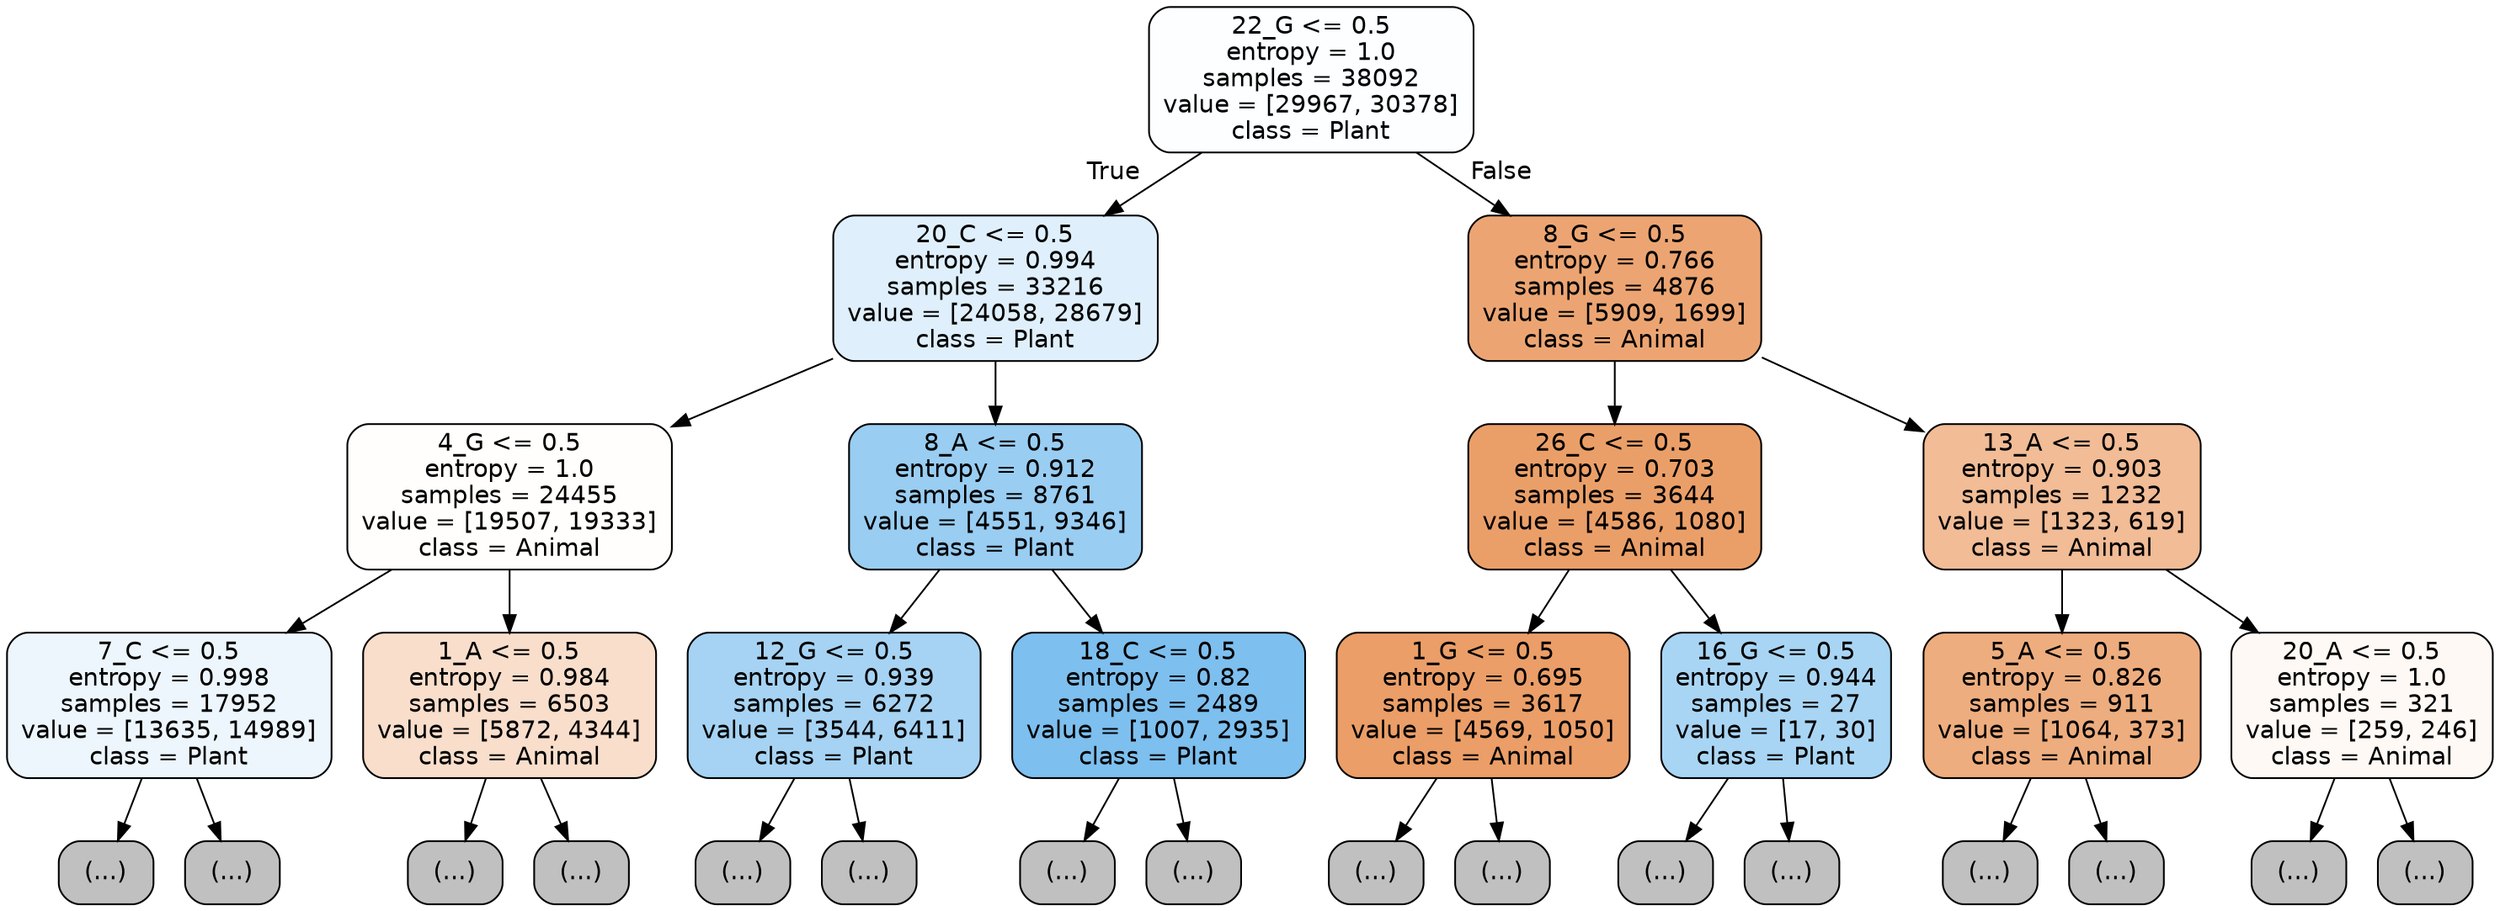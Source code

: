 digraph Tree {
node [shape=box, style="filled, rounded", color="black", fontname="helvetica"] ;
edge [fontname="helvetica"] ;
0 [label="22_G <= 0.5\nentropy = 1.0\nsamples = 38092\nvalue = [29967, 30378]\nclass = Plant", fillcolor="#fcfeff"] ;
1 [label="20_C <= 0.5\nentropy = 0.994\nsamples = 33216\nvalue = [24058, 28679]\nclass = Plant", fillcolor="#dfeffb"] ;
0 -> 1 [labeldistance=2.5, labelangle=45, headlabel="True"] ;
2 [label="4_G <= 0.5\nentropy = 1.0\nsamples = 24455\nvalue = [19507, 19333]\nclass = Animal", fillcolor="#fffefd"] ;
1 -> 2 ;
3 [label="7_C <= 0.5\nentropy = 0.998\nsamples = 17952\nvalue = [13635, 14989]\nclass = Plant", fillcolor="#edf6fd"] ;
2 -> 3 ;
4 [label="(...)", fillcolor="#C0C0C0"] ;
3 -> 4 ;
6227 [label="(...)", fillcolor="#C0C0C0"] ;
3 -> 6227 ;
7810 [label="1_A <= 0.5\nentropy = 0.984\nsamples = 6503\nvalue = [5872, 4344]\nclass = Animal", fillcolor="#f8decb"] ;
2 -> 7810 ;
7811 [label="(...)", fillcolor="#C0C0C0"] ;
7810 -> 7811 ;
10522 [label="(...)", fillcolor="#C0C0C0"] ;
7810 -> 10522 ;
11321 [label="8_A <= 0.5\nentropy = 0.912\nsamples = 8761\nvalue = [4551, 9346]\nclass = Plant", fillcolor="#99cdf2"] ;
1 -> 11321 ;
11322 [label="12_G <= 0.5\nentropy = 0.939\nsamples = 6272\nvalue = [3544, 6411]\nclass = Plant", fillcolor="#a6d3f3"] ;
11321 -> 11322 ;
11323 [label="(...)", fillcolor="#C0C0C0"] ;
11322 -> 11323 ;
13276 [label="(...)", fillcolor="#C0C0C0"] ;
11322 -> 13276 ;
13903 [label="18_C <= 0.5\nentropy = 0.82\nsamples = 2489\nvalue = [1007, 2935]\nclass = Plant", fillcolor="#7dbfee"] ;
11321 -> 13903 ;
13904 [label="(...)", fillcolor="#C0C0C0"] ;
13903 -> 13904 ;
14527 [label="(...)", fillcolor="#C0C0C0"] ;
13903 -> 14527 ;
14700 [label="8_G <= 0.5\nentropy = 0.766\nsamples = 4876\nvalue = [5909, 1699]\nclass = Animal", fillcolor="#eca572"] ;
0 -> 14700 [labeldistance=2.5, labelangle=-45, headlabel="False"] ;
14701 [label="26_C <= 0.5\nentropy = 0.703\nsamples = 3644\nvalue = [4586, 1080]\nclass = Animal", fillcolor="#eb9f68"] ;
14700 -> 14701 ;
14702 [label="1_G <= 0.5\nentropy = 0.695\nsamples = 3617\nvalue = [4569, 1050]\nclass = Animal", fillcolor="#eb9e67"] ;
14701 -> 14702 ;
14703 [label="(...)", fillcolor="#C0C0C0"] ;
14702 -> 14703 ;
15850 [label="(...)", fillcolor="#C0C0C0"] ;
14702 -> 15850 ;
16047 [label="16_G <= 0.5\nentropy = 0.944\nsamples = 27\nvalue = [17, 30]\nclass = Plant", fillcolor="#a9d5f4"] ;
14701 -> 16047 ;
16048 [label="(...)", fillcolor="#C0C0C0"] ;
16047 -> 16048 ;
16057 [label="(...)", fillcolor="#C0C0C0"] ;
16047 -> 16057 ;
16060 [label="13_A <= 0.5\nentropy = 0.903\nsamples = 1232\nvalue = [1323, 619]\nclass = Animal", fillcolor="#f1bc96"] ;
14700 -> 16060 ;
16061 [label="5_A <= 0.5\nentropy = 0.826\nsamples = 911\nvalue = [1064, 373]\nclass = Animal", fillcolor="#eead7e"] ;
16060 -> 16061 ;
16062 [label="(...)", fillcolor="#C0C0C0"] ;
16061 -> 16062 ;
16341 [label="(...)", fillcolor="#C0C0C0"] ;
16061 -> 16341 ;
16442 [label="20_A <= 0.5\nentropy = 1.0\nsamples = 321\nvalue = [259, 246]\nclass = Animal", fillcolor="#fef9f5"] ;
16060 -> 16442 ;
16443 [label="(...)", fillcolor="#C0C0C0"] ;
16442 -> 16443 ;
16586 [label="(...)", fillcolor="#C0C0C0"] ;
16442 -> 16586 ;
}